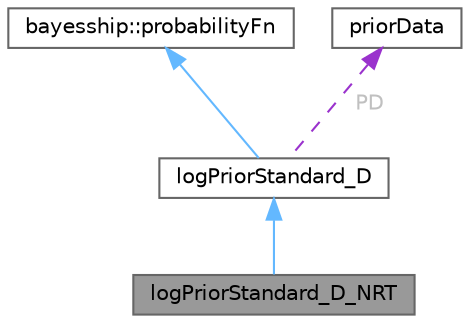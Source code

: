 digraph "logPriorStandard_D_NRT"
{
 // LATEX_PDF_SIZE
  bgcolor="transparent";
  edge [fontname=Helvetica,fontsize=10,labelfontname=Helvetica,labelfontsize=10];
  node [fontname=Helvetica,fontsize=10,shape=box,height=0.2,width=0.4];
  Node1 [id="Node000001",label="logPriorStandard_D_NRT",height=0.2,width=0.4,color="gray40", fillcolor="grey60", style="filled", fontcolor="black",tooltip=" "];
  Node2 -> Node1 [id="edge1_Node000001_Node000002",dir="back",color="steelblue1",style="solid",tooltip=" "];
  Node2 [id="Node000002",label="logPriorStandard_D",height=0.2,width=0.4,color="gray40", fillcolor="white", style="filled",URL="$classlogPriorStandard__D.html",tooltip=" "];
  Node3 -> Node2 [id="edge2_Node000002_Node000003",dir="back",color="steelblue1",style="solid",tooltip=" "];
  Node3 [id="Node000003",label="bayesship::probabilityFn",height=0.2,width=0.4,color="gray40", fillcolor="white", style="filled",tooltip=" "];
  Node4 -> Node2 [id="edge3_Node000002_Node000004",dir="back",color="darkorchid3",style="dashed",tooltip=" ",label=<<TABLE CELLBORDER="0" BORDER="0"><TR><TD VALIGN="top" ALIGN="LEFT" CELLPADDING="1" CELLSPACING="0">PD</TD></TR>
</TABLE>> ,fontcolor="grey" ];
  Node4 [id="Node000004",label="priorData",height=0.2,width=0.4,color="gray40", fillcolor="white", style="filled",URL="$structpriorData.html",tooltip=" "];
}
